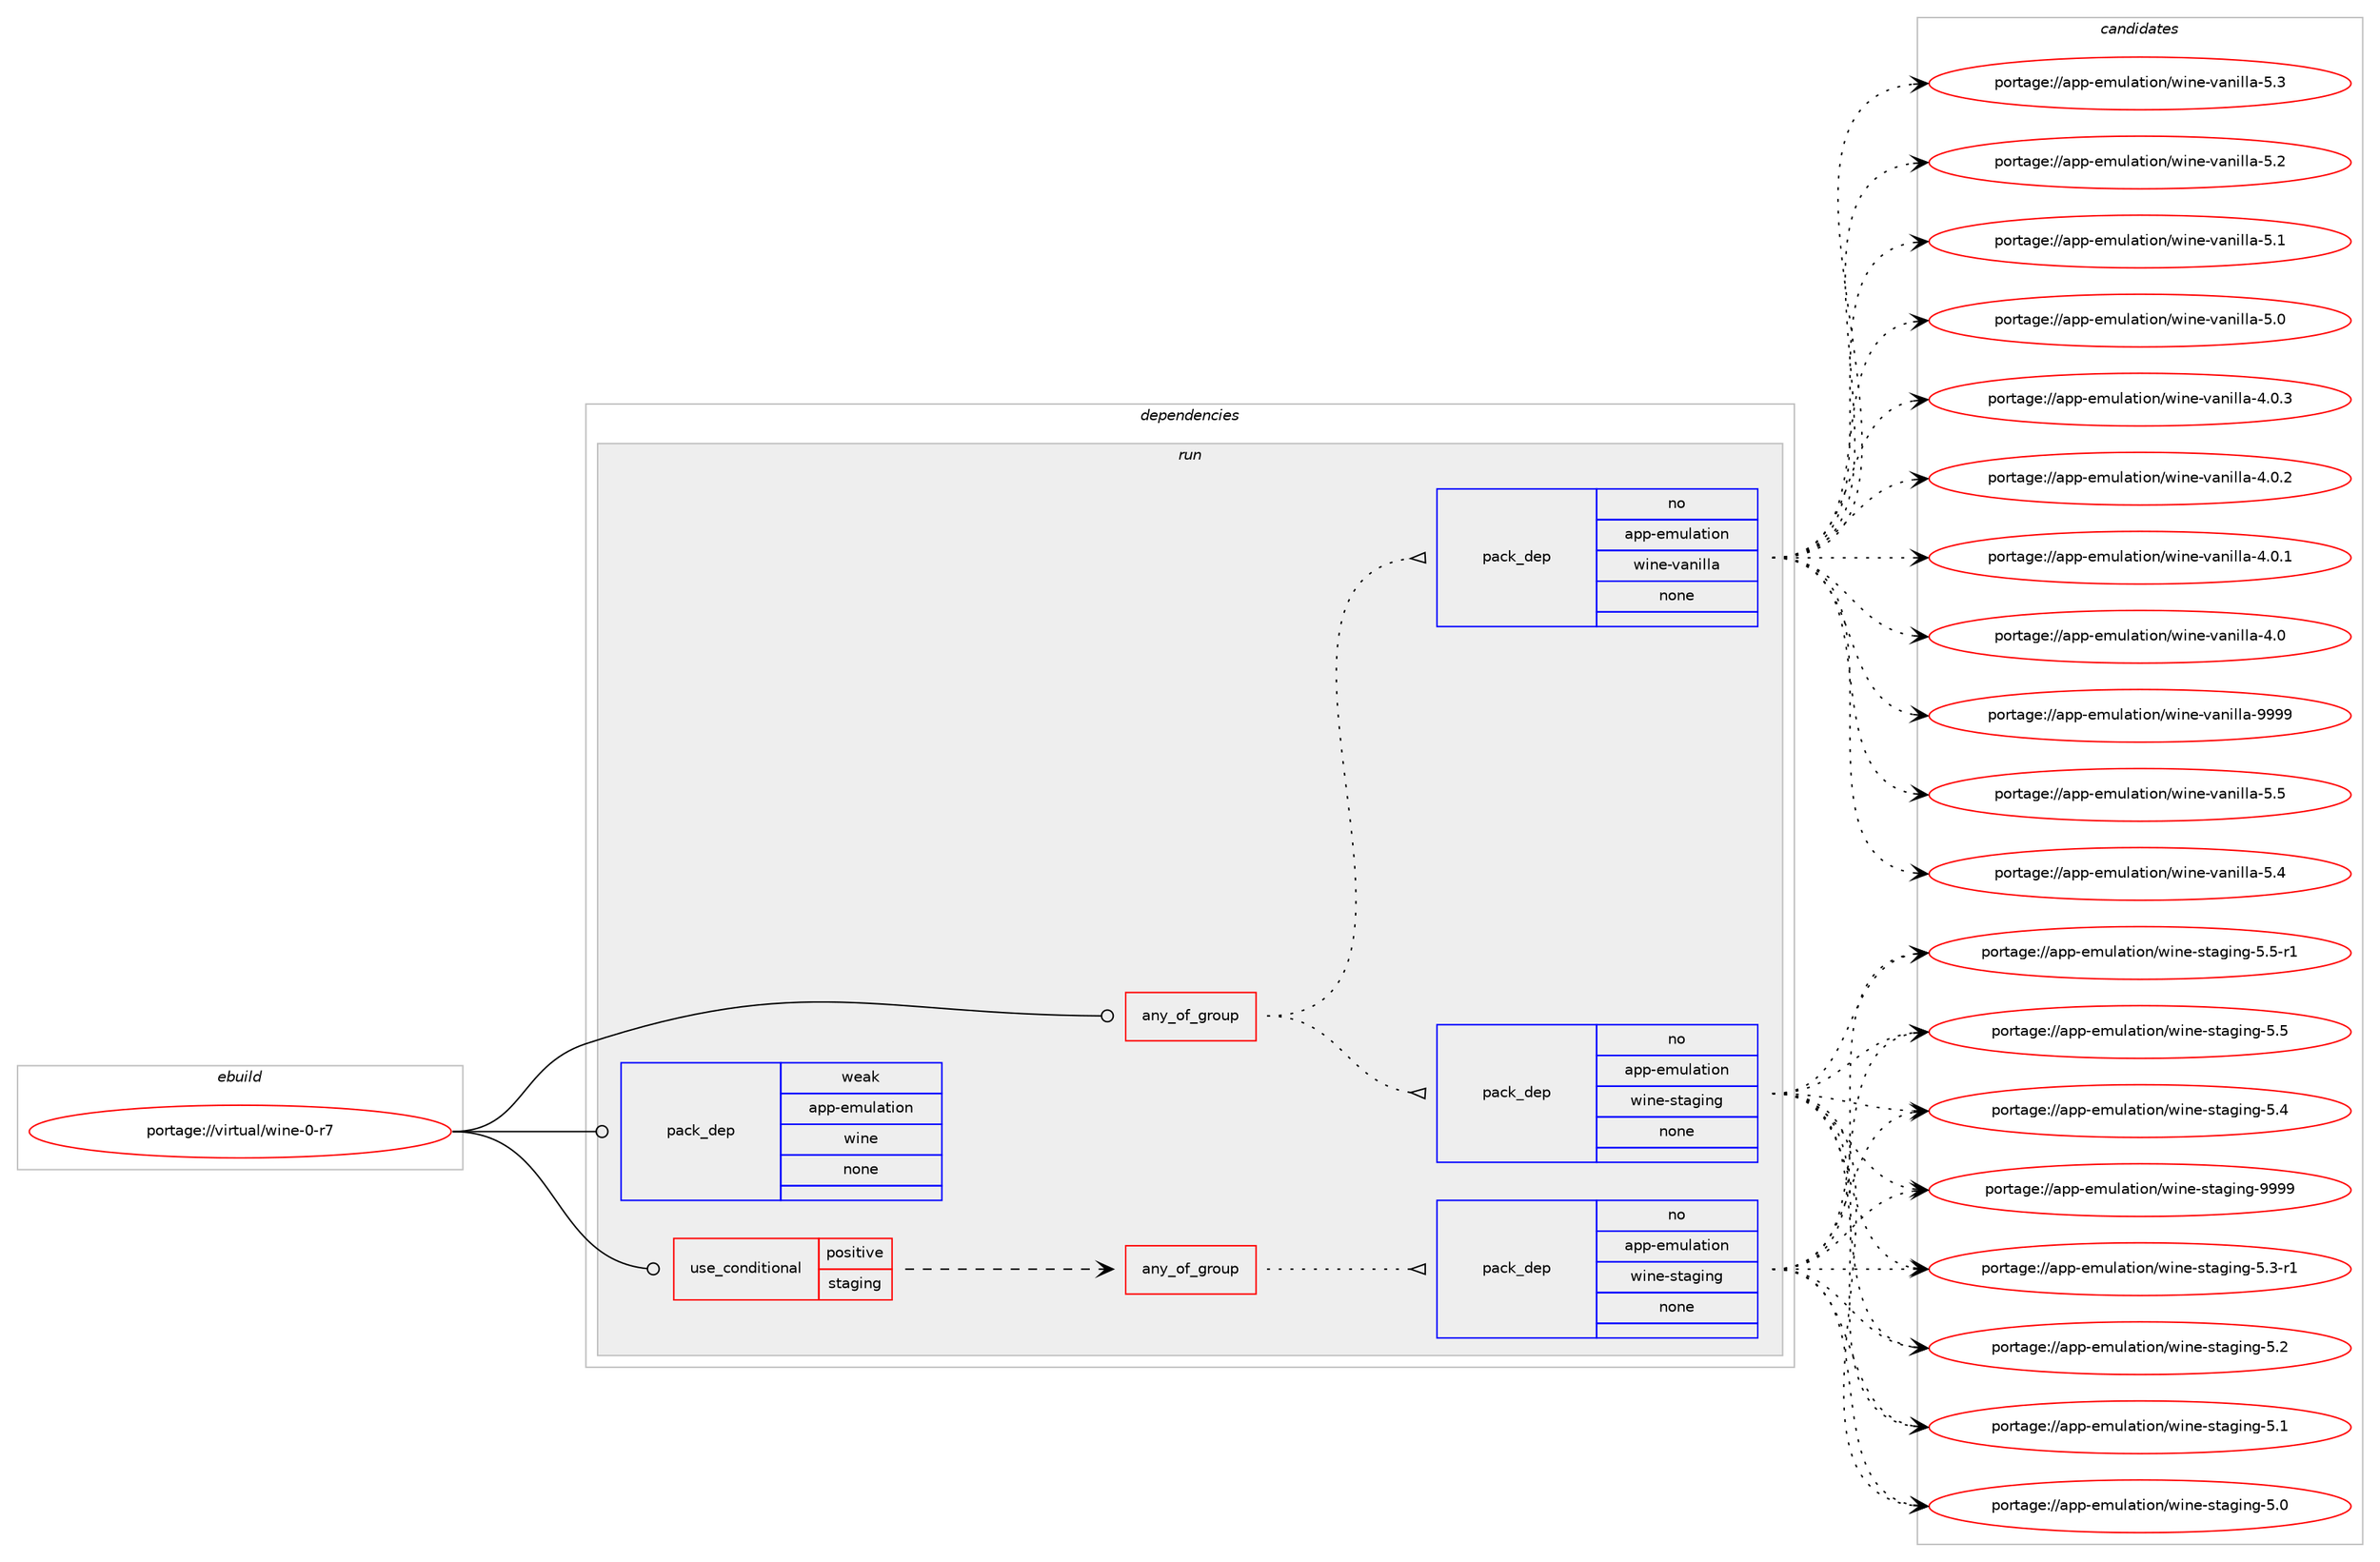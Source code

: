 digraph prolog {

# *************
# Graph options
# *************

newrank=true;
concentrate=true;
compound=true;
graph [rankdir=LR,fontname=Helvetica,fontsize=10,ranksep=1.5];#, ranksep=2.5, nodesep=0.2];
edge  [arrowhead=vee];
node  [fontname=Helvetica,fontsize=10];

# **********
# The ebuild
# **********

subgraph cluster_leftcol {
color=gray;
rank=same;
label=<<i>ebuild</i>>;
id [label="portage://virtual/wine-0-r7", color=red, width=4, href="../virtual/wine-0-r7.svg"];
}

# ****************
# The dependencies
# ****************

subgraph cluster_midcol {
color=gray;
label=<<i>dependencies</i>>;
subgraph cluster_compile {
fillcolor="#eeeeee";
style=filled;
label=<<i>compile</i>>;
}
subgraph cluster_compileandrun {
fillcolor="#eeeeee";
style=filled;
label=<<i>compile and run</i>>;
}
subgraph cluster_run {
fillcolor="#eeeeee";
style=filled;
label=<<i>run</i>>;
subgraph any38 {
dependency2327 [label=<<TABLE BORDER="0" CELLBORDER="1" CELLSPACING="0" CELLPADDING="4"><TR><TD CELLPADDING="10">any_of_group</TD></TR></TABLE>>, shape=none, color=red];subgraph pack2032 {
dependency2328 [label=<<TABLE BORDER="0" CELLBORDER="1" CELLSPACING="0" CELLPADDING="4" WIDTH="220"><TR><TD ROWSPAN="6" CELLPADDING="30">pack_dep</TD></TR><TR><TD WIDTH="110">no</TD></TR><TR><TD>app-emulation</TD></TR><TR><TD>wine-vanilla</TD></TR><TR><TD>none</TD></TR><TR><TD></TD></TR></TABLE>>, shape=none, color=blue];
}
dependency2327:e -> dependency2328:w [weight=20,style="dotted",arrowhead="oinv"];
subgraph pack2033 {
dependency2329 [label=<<TABLE BORDER="0" CELLBORDER="1" CELLSPACING="0" CELLPADDING="4" WIDTH="220"><TR><TD ROWSPAN="6" CELLPADDING="30">pack_dep</TD></TR><TR><TD WIDTH="110">no</TD></TR><TR><TD>app-emulation</TD></TR><TR><TD>wine-staging</TD></TR><TR><TD>none</TD></TR><TR><TD></TD></TR></TABLE>>, shape=none, color=blue];
}
dependency2327:e -> dependency2329:w [weight=20,style="dotted",arrowhead="oinv"];
}
id:e -> dependency2327:w [weight=20,style="solid",arrowhead="odot"];
subgraph cond255 {
dependency2330 [label=<<TABLE BORDER="0" CELLBORDER="1" CELLSPACING="0" CELLPADDING="4"><TR><TD ROWSPAN="3" CELLPADDING="10">use_conditional</TD></TR><TR><TD>positive</TD></TR><TR><TD>staging</TD></TR></TABLE>>, shape=none, color=red];
subgraph any39 {
dependency2331 [label=<<TABLE BORDER="0" CELLBORDER="1" CELLSPACING="0" CELLPADDING="4"><TR><TD CELLPADDING="10">any_of_group</TD></TR></TABLE>>, shape=none, color=red];subgraph pack2034 {
dependency2332 [label=<<TABLE BORDER="0" CELLBORDER="1" CELLSPACING="0" CELLPADDING="4" WIDTH="220"><TR><TD ROWSPAN="6" CELLPADDING="30">pack_dep</TD></TR><TR><TD WIDTH="110">no</TD></TR><TR><TD>app-emulation</TD></TR><TR><TD>wine-staging</TD></TR><TR><TD>none</TD></TR><TR><TD></TD></TR></TABLE>>, shape=none, color=blue];
}
dependency2331:e -> dependency2332:w [weight=20,style="dotted",arrowhead="oinv"];
}
dependency2330:e -> dependency2331:w [weight=20,style="dashed",arrowhead="vee"];
}
id:e -> dependency2330:w [weight=20,style="solid",arrowhead="odot"];
subgraph pack2035 {
dependency2333 [label=<<TABLE BORDER="0" CELLBORDER="1" CELLSPACING="0" CELLPADDING="4" WIDTH="220"><TR><TD ROWSPAN="6" CELLPADDING="30">pack_dep</TD></TR><TR><TD WIDTH="110">weak</TD></TR><TR><TD>app-emulation</TD></TR><TR><TD>wine</TD></TR><TR><TD>none</TD></TR><TR><TD></TD></TR></TABLE>>, shape=none, color=blue];
}
id:e -> dependency2333:w [weight=20,style="solid",arrowhead="odot"];
}
}

# **************
# The candidates
# **************

subgraph cluster_choices {
rank=same;
color=gray;
label=<<i>candidates</i>>;

subgraph choice2032 {
color=black;
nodesep=1;
choice971121124510110911710897116105111110471191051101014511897110105108108974557575757 [label="portage://app-emulation/wine-vanilla-9999", color=red, width=4,href="../app-emulation/wine-vanilla-9999.svg"];
choice9711211245101109117108971161051111104711910511010145118971101051081089745534653 [label="portage://app-emulation/wine-vanilla-5.5", color=red, width=4,href="../app-emulation/wine-vanilla-5.5.svg"];
choice9711211245101109117108971161051111104711910511010145118971101051081089745534652 [label="portage://app-emulation/wine-vanilla-5.4", color=red, width=4,href="../app-emulation/wine-vanilla-5.4.svg"];
choice9711211245101109117108971161051111104711910511010145118971101051081089745534651 [label="portage://app-emulation/wine-vanilla-5.3", color=red, width=4,href="../app-emulation/wine-vanilla-5.3.svg"];
choice9711211245101109117108971161051111104711910511010145118971101051081089745534650 [label="portage://app-emulation/wine-vanilla-5.2", color=red, width=4,href="../app-emulation/wine-vanilla-5.2.svg"];
choice9711211245101109117108971161051111104711910511010145118971101051081089745534649 [label="portage://app-emulation/wine-vanilla-5.1", color=red, width=4,href="../app-emulation/wine-vanilla-5.1.svg"];
choice9711211245101109117108971161051111104711910511010145118971101051081089745534648 [label="portage://app-emulation/wine-vanilla-5.0", color=red, width=4,href="../app-emulation/wine-vanilla-5.0.svg"];
choice97112112451011091171089711610511111047119105110101451189711010510810897455246484651 [label="portage://app-emulation/wine-vanilla-4.0.3", color=red, width=4,href="../app-emulation/wine-vanilla-4.0.3.svg"];
choice97112112451011091171089711610511111047119105110101451189711010510810897455246484650 [label="portage://app-emulation/wine-vanilla-4.0.2", color=red, width=4,href="../app-emulation/wine-vanilla-4.0.2.svg"];
choice97112112451011091171089711610511111047119105110101451189711010510810897455246484649 [label="portage://app-emulation/wine-vanilla-4.0.1", color=red, width=4,href="../app-emulation/wine-vanilla-4.0.1.svg"];
choice9711211245101109117108971161051111104711910511010145118971101051081089745524648 [label="portage://app-emulation/wine-vanilla-4.0", color=red, width=4,href="../app-emulation/wine-vanilla-4.0.svg"];
dependency2328:e -> choice971121124510110911710897116105111110471191051101014511897110105108108974557575757:w [style=dotted,weight="100"];
dependency2328:e -> choice9711211245101109117108971161051111104711910511010145118971101051081089745534653:w [style=dotted,weight="100"];
dependency2328:e -> choice9711211245101109117108971161051111104711910511010145118971101051081089745534652:w [style=dotted,weight="100"];
dependency2328:e -> choice9711211245101109117108971161051111104711910511010145118971101051081089745534651:w [style=dotted,weight="100"];
dependency2328:e -> choice9711211245101109117108971161051111104711910511010145118971101051081089745534650:w [style=dotted,weight="100"];
dependency2328:e -> choice9711211245101109117108971161051111104711910511010145118971101051081089745534649:w [style=dotted,weight="100"];
dependency2328:e -> choice9711211245101109117108971161051111104711910511010145118971101051081089745534648:w [style=dotted,weight="100"];
dependency2328:e -> choice97112112451011091171089711610511111047119105110101451189711010510810897455246484651:w [style=dotted,weight="100"];
dependency2328:e -> choice97112112451011091171089711610511111047119105110101451189711010510810897455246484650:w [style=dotted,weight="100"];
dependency2328:e -> choice97112112451011091171089711610511111047119105110101451189711010510810897455246484649:w [style=dotted,weight="100"];
dependency2328:e -> choice9711211245101109117108971161051111104711910511010145118971101051081089745524648:w [style=dotted,weight="100"];
}
subgraph choice2033 {
color=black;
nodesep=1;
choice9711211245101109117108971161051111104711910511010145115116971031051101034557575757 [label="portage://app-emulation/wine-staging-9999", color=red, width=4,href="../app-emulation/wine-staging-9999.svg"];
choice971121124510110911710897116105111110471191051101014511511697103105110103455346534511449 [label="portage://app-emulation/wine-staging-5.5-r1", color=red, width=4,href="../app-emulation/wine-staging-5.5-r1.svg"];
choice97112112451011091171089711610511111047119105110101451151169710310511010345534653 [label="portage://app-emulation/wine-staging-5.5", color=red, width=4,href="../app-emulation/wine-staging-5.5.svg"];
choice97112112451011091171089711610511111047119105110101451151169710310511010345534652 [label="portage://app-emulation/wine-staging-5.4", color=red, width=4,href="../app-emulation/wine-staging-5.4.svg"];
choice971121124510110911710897116105111110471191051101014511511697103105110103455346514511449 [label="portage://app-emulation/wine-staging-5.3-r1", color=red, width=4,href="../app-emulation/wine-staging-5.3-r1.svg"];
choice97112112451011091171089711610511111047119105110101451151169710310511010345534650 [label="portage://app-emulation/wine-staging-5.2", color=red, width=4,href="../app-emulation/wine-staging-5.2.svg"];
choice97112112451011091171089711610511111047119105110101451151169710310511010345534649 [label="portage://app-emulation/wine-staging-5.1", color=red, width=4,href="../app-emulation/wine-staging-5.1.svg"];
choice97112112451011091171089711610511111047119105110101451151169710310511010345534648 [label="portage://app-emulation/wine-staging-5.0", color=red, width=4,href="../app-emulation/wine-staging-5.0.svg"];
dependency2329:e -> choice9711211245101109117108971161051111104711910511010145115116971031051101034557575757:w [style=dotted,weight="100"];
dependency2329:e -> choice971121124510110911710897116105111110471191051101014511511697103105110103455346534511449:w [style=dotted,weight="100"];
dependency2329:e -> choice97112112451011091171089711610511111047119105110101451151169710310511010345534653:w [style=dotted,weight="100"];
dependency2329:e -> choice97112112451011091171089711610511111047119105110101451151169710310511010345534652:w [style=dotted,weight="100"];
dependency2329:e -> choice971121124510110911710897116105111110471191051101014511511697103105110103455346514511449:w [style=dotted,weight="100"];
dependency2329:e -> choice97112112451011091171089711610511111047119105110101451151169710310511010345534650:w [style=dotted,weight="100"];
dependency2329:e -> choice97112112451011091171089711610511111047119105110101451151169710310511010345534649:w [style=dotted,weight="100"];
dependency2329:e -> choice97112112451011091171089711610511111047119105110101451151169710310511010345534648:w [style=dotted,weight="100"];
}
subgraph choice2034 {
color=black;
nodesep=1;
choice9711211245101109117108971161051111104711910511010145115116971031051101034557575757 [label="portage://app-emulation/wine-staging-9999", color=red, width=4,href="../app-emulation/wine-staging-9999.svg"];
choice971121124510110911710897116105111110471191051101014511511697103105110103455346534511449 [label="portage://app-emulation/wine-staging-5.5-r1", color=red, width=4,href="../app-emulation/wine-staging-5.5-r1.svg"];
choice97112112451011091171089711610511111047119105110101451151169710310511010345534653 [label="portage://app-emulation/wine-staging-5.5", color=red, width=4,href="../app-emulation/wine-staging-5.5.svg"];
choice97112112451011091171089711610511111047119105110101451151169710310511010345534652 [label="portage://app-emulation/wine-staging-5.4", color=red, width=4,href="../app-emulation/wine-staging-5.4.svg"];
choice971121124510110911710897116105111110471191051101014511511697103105110103455346514511449 [label="portage://app-emulation/wine-staging-5.3-r1", color=red, width=4,href="../app-emulation/wine-staging-5.3-r1.svg"];
choice97112112451011091171089711610511111047119105110101451151169710310511010345534650 [label="portage://app-emulation/wine-staging-5.2", color=red, width=4,href="../app-emulation/wine-staging-5.2.svg"];
choice97112112451011091171089711610511111047119105110101451151169710310511010345534649 [label="portage://app-emulation/wine-staging-5.1", color=red, width=4,href="../app-emulation/wine-staging-5.1.svg"];
choice97112112451011091171089711610511111047119105110101451151169710310511010345534648 [label="portage://app-emulation/wine-staging-5.0", color=red, width=4,href="../app-emulation/wine-staging-5.0.svg"];
dependency2332:e -> choice9711211245101109117108971161051111104711910511010145115116971031051101034557575757:w [style=dotted,weight="100"];
dependency2332:e -> choice971121124510110911710897116105111110471191051101014511511697103105110103455346534511449:w [style=dotted,weight="100"];
dependency2332:e -> choice97112112451011091171089711610511111047119105110101451151169710310511010345534653:w [style=dotted,weight="100"];
dependency2332:e -> choice97112112451011091171089711610511111047119105110101451151169710310511010345534652:w [style=dotted,weight="100"];
dependency2332:e -> choice971121124510110911710897116105111110471191051101014511511697103105110103455346514511449:w [style=dotted,weight="100"];
dependency2332:e -> choice97112112451011091171089711610511111047119105110101451151169710310511010345534650:w [style=dotted,weight="100"];
dependency2332:e -> choice97112112451011091171089711610511111047119105110101451151169710310511010345534649:w [style=dotted,weight="100"];
dependency2332:e -> choice97112112451011091171089711610511111047119105110101451151169710310511010345534648:w [style=dotted,weight="100"];
}
subgraph choice2035 {
color=black;
nodesep=1;
}
}

}
